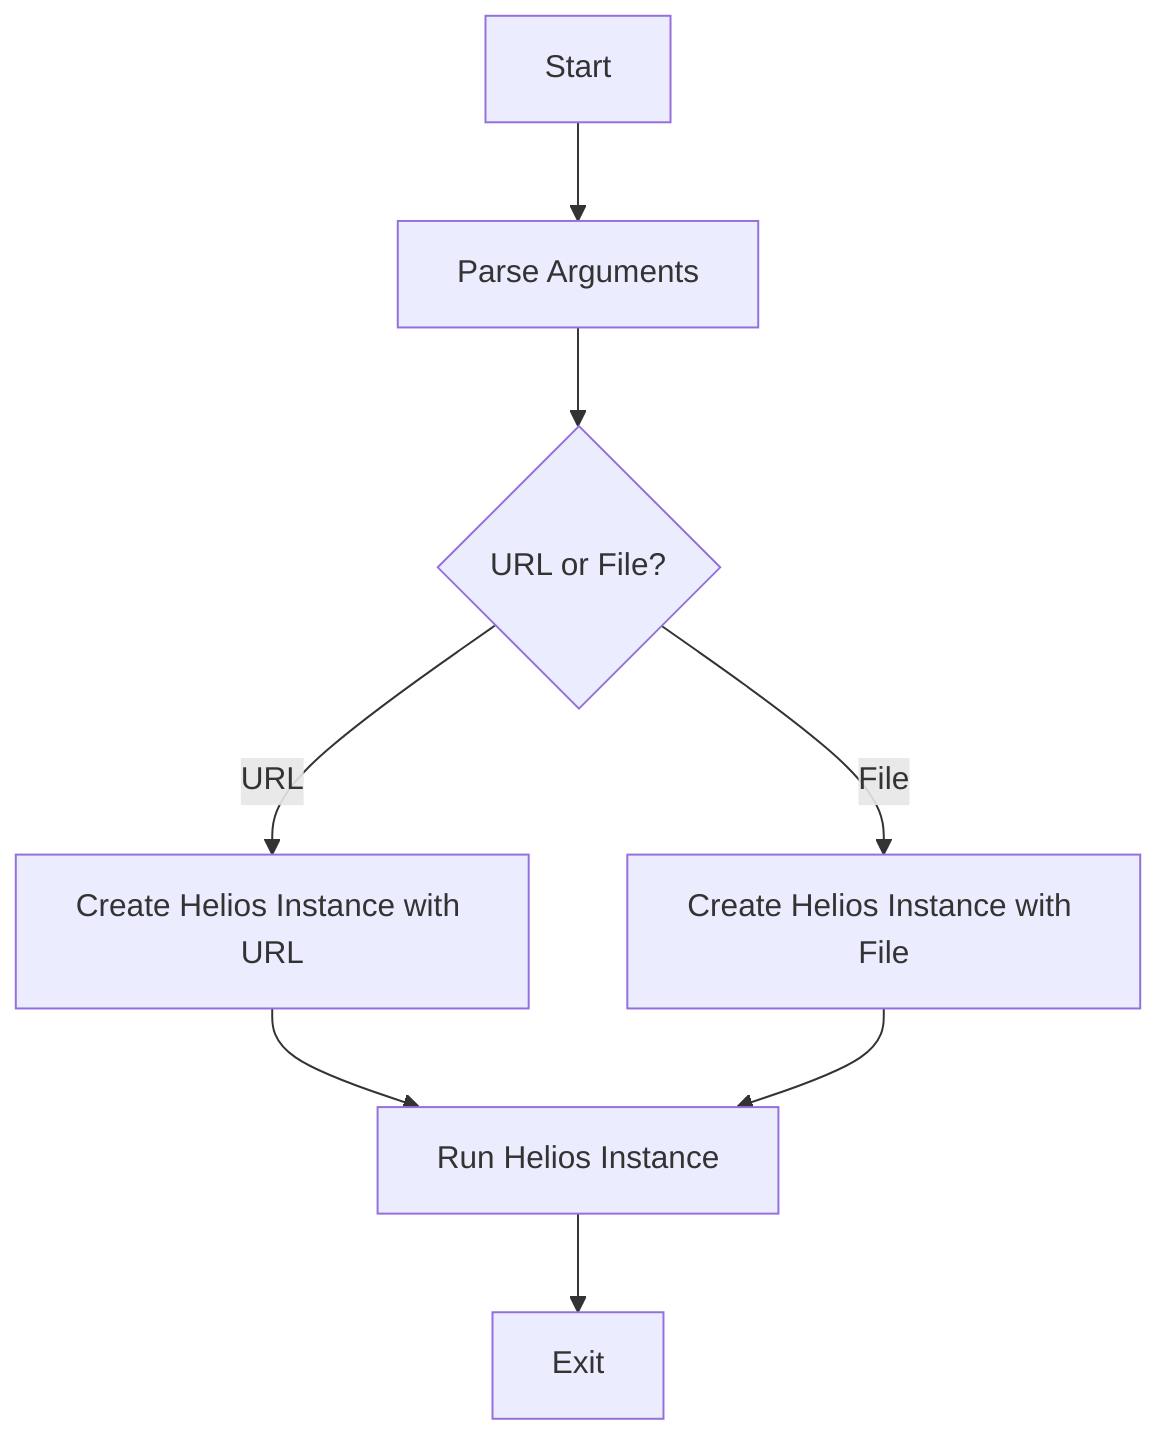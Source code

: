 graph TD
    A[Start] --> B[Parse Arguments]
    B --> C{URL or File?}
    C --> |URL| D[Create Helios Instance with URL]
    C --> |File| E[Create Helios Instance with File]
    D --> F[Run Helios Instance]
    E --> F
    F --> G[Exit]